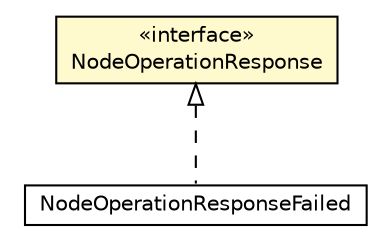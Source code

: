 #!/usr/local/bin/dot
#
# Class diagram 
# Generated by UMLGraph version R5_6-24-gf6e263 (http://www.umlgraph.org/)
#

digraph G {
	edge [fontname="Helvetica",fontsize=10,labelfontname="Helvetica",labelfontsize=10];
	node [fontname="Helvetica",fontsize=10,shape=plaintext];
	nodesep=0.25;
	ranksep=0.5;
	// com.orientechnologies.orient.server.distributed.operation.NodeOperationResponse
	c1152321 [label=<<table title="com.orientechnologies.orient.server.distributed.operation.NodeOperationResponse" border="0" cellborder="1" cellspacing="0" cellpadding="2" port="p" bgcolor="lemonChiffon" href="./NodeOperationResponse.html">
		<tr><td><table border="0" cellspacing="0" cellpadding="1">
<tr><td align="center" balign="center"> &#171;interface&#187; </td></tr>
<tr><td align="center" balign="center"> NodeOperationResponse </td></tr>
		</table></td></tr>
		</table>>, URL="./NodeOperationResponse.html", fontname="Helvetica", fontcolor="black", fontsize=10.0];
	// com.orientechnologies.orient.server.distributed.operation.NodeOperationResponseFailed
	c1152322 [label=<<table title="com.orientechnologies.orient.server.distributed.operation.NodeOperationResponseFailed" border="0" cellborder="1" cellspacing="0" cellpadding="2" port="p" href="./NodeOperationResponseFailed.html">
		<tr><td><table border="0" cellspacing="0" cellpadding="1">
<tr><td align="center" balign="center"> NodeOperationResponseFailed </td></tr>
		</table></td></tr>
		</table>>, URL="./NodeOperationResponseFailed.html", fontname="Helvetica", fontcolor="black", fontsize=10.0];
	//com.orientechnologies.orient.server.distributed.operation.NodeOperationResponseFailed implements com.orientechnologies.orient.server.distributed.operation.NodeOperationResponse
	c1152321:p -> c1152322:p [dir=back,arrowtail=empty,style=dashed];
}


